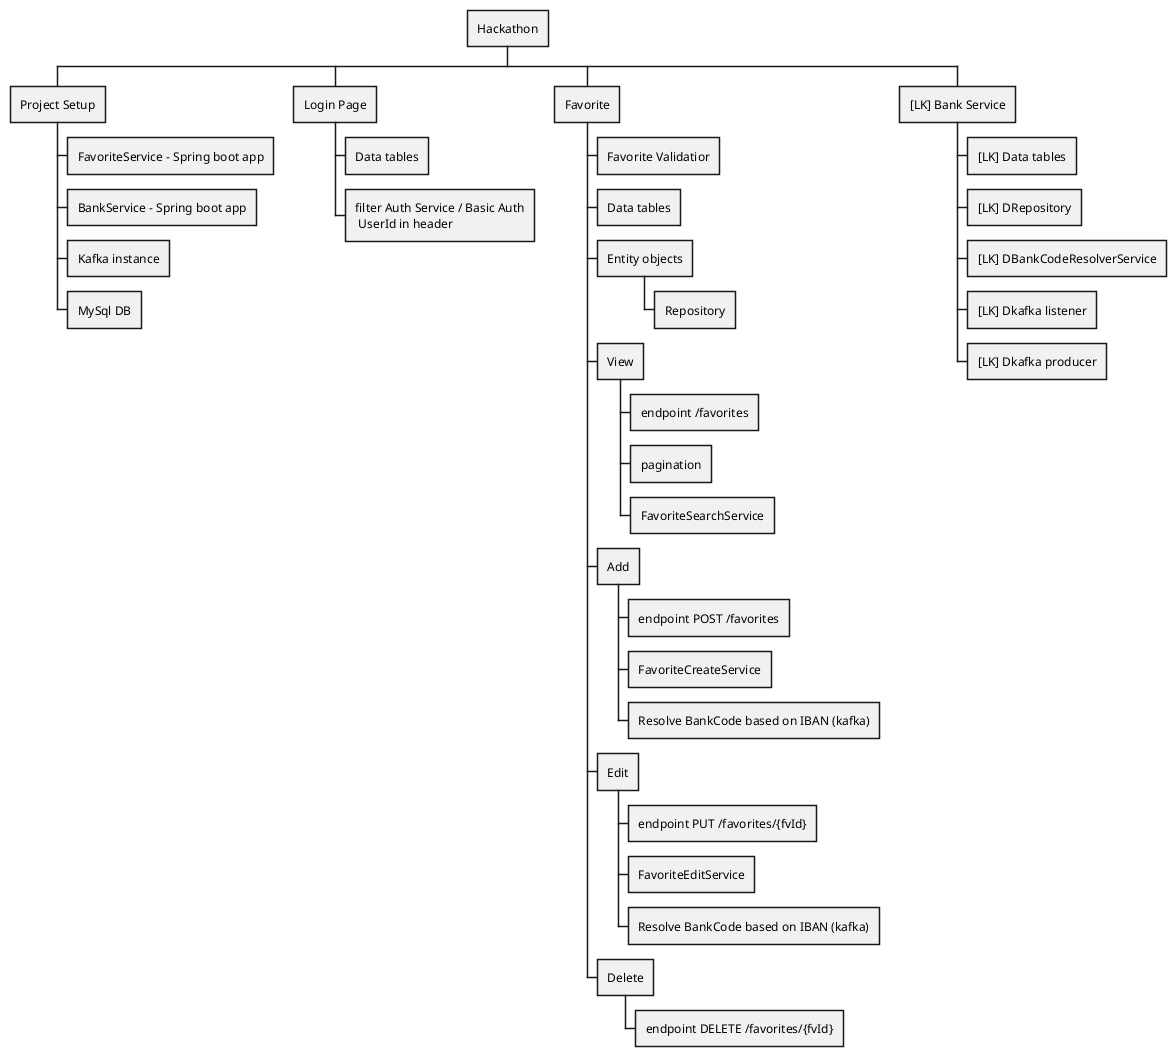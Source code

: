 @startwbs
'https://plantuml.com/wbs-diagram
* Hackathon
** Project Setup
*** FavoriteService - Spring boot app
*** BankService - Spring boot app
*** Kafka instance
*** MySql DB
** Login Page
*** Data tables
*** filter Auth Service / Basic Auth\n UserId in header
** Favorite
*** Favorite Validatior
*** Data tables
*** Entity objects
**** Repository
*** View
**** endpoint /favorites
**** pagination
**** FavoriteSearchService
*** Add
**** endpoint POST /favorites
**** FavoriteCreateService
**** Resolve BankCode based on IBAN (kafka)
*** Edit
**** endpoint PUT /favorites/{fvId}
**** FavoriteEditService
**** Resolve BankCode based on IBAN (kafka)
*** Delete
**** endpoint DELETE /favorites/{fvId}
** [LK] Bank Service
*** [LK] Data tables
*** [LK] DRepository
*** [LK] DBankCodeResolverService
*** [LK] Dkafka listener
*** [LK] Dkafka producer


@endwbs